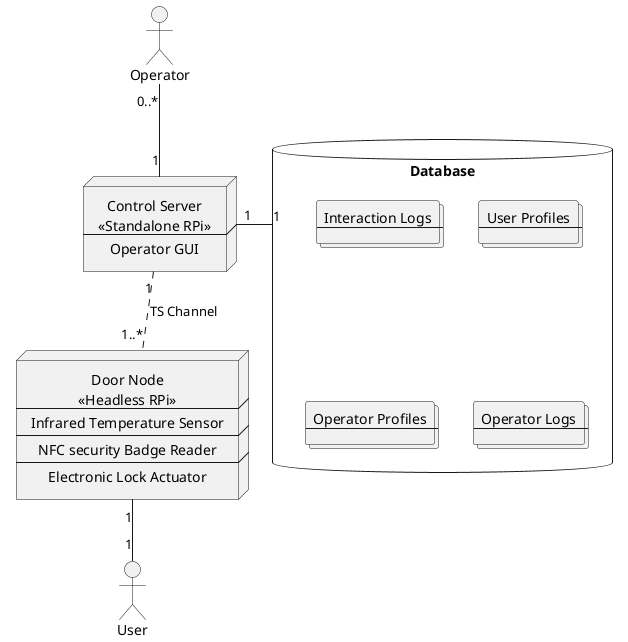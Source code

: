@startuml

skinparam defaultTextAlignment center

actor Operator
node admin_interface [
Control Server
<<Standalone RPi>>
--
Operator GUI
]
Operator "0..*" -- "1" admin_interface

database Database {
    collections userlogs [
    Interaction Logs
    --
    ]
    collections user [
    User Profiles
    --
    ]
    collections operator [
    Operator Profiles
    --
    ]
    collections operatorlogs [
    Operator Logs
    --
    ]
}

admin_interface "1" -r- "1" Database


node door [
Door Node
<<Headless RPi>>
--
Infrared Temperature Sensor
--
NFC security Badge Reader
--
Electronic Lock Actuator
]

actor User

door "1" -- "1" User
admin_interface "1" .. "1..*" door : TS Channel


@enduml
